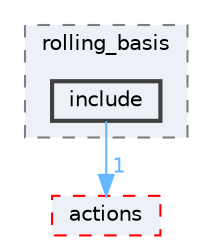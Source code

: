 digraph "C:/Users/Howne/Documents/ESILV/DVB_CDR/teensy/lib/rolling_basis/include"
{
 // LATEX_PDF_SIZE
  bgcolor="transparent";
  edge [fontname=Helvetica,fontsize=10,labelfontname=Helvetica,labelfontsize=10];
  node [fontname=Helvetica,fontsize=10,shape=box,height=0.2,width=0.4];
  compound=true
  subgraph clusterdir_6bf01ebd4827b1359a4af9fd5defe800 {
    graph [ bgcolor="#edf0f7", pencolor="grey50", label="rolling_basis", fontname=Helvetica,fontsize=10 style="filled,dashed", URL="dir_6bf01ebd4827b1359a4af9fd5defe800.html",tooltip=""]
  dir_44ad133a3a41f9427db365781992b843 [label="include", fillcolor="#edf0f7", color="grey25", style="filled,bold", URL="dir_44ad133a3a41f9427db365781992b843.html",tooltip=""];
  }
  dir_3d573d93e94e010b180a119451cd6b7d [label="actions", fillcolor="#edf0f7", color="red", style="filled,dashed", URL="dir_3d573d93e94e010b180a119451cd6b7d.html",tooltip=""];
  dir_44ad133a3a41f9427db365781992b843->dir_3d573d93e94e010b180a119451cd6b7d [headlabel="1", labeldistance=1.5 headhref="dir_000007_000000.html" href="dir_000007_000000.html" color="steelblue1" fontcolor="steelblue1"];
}
